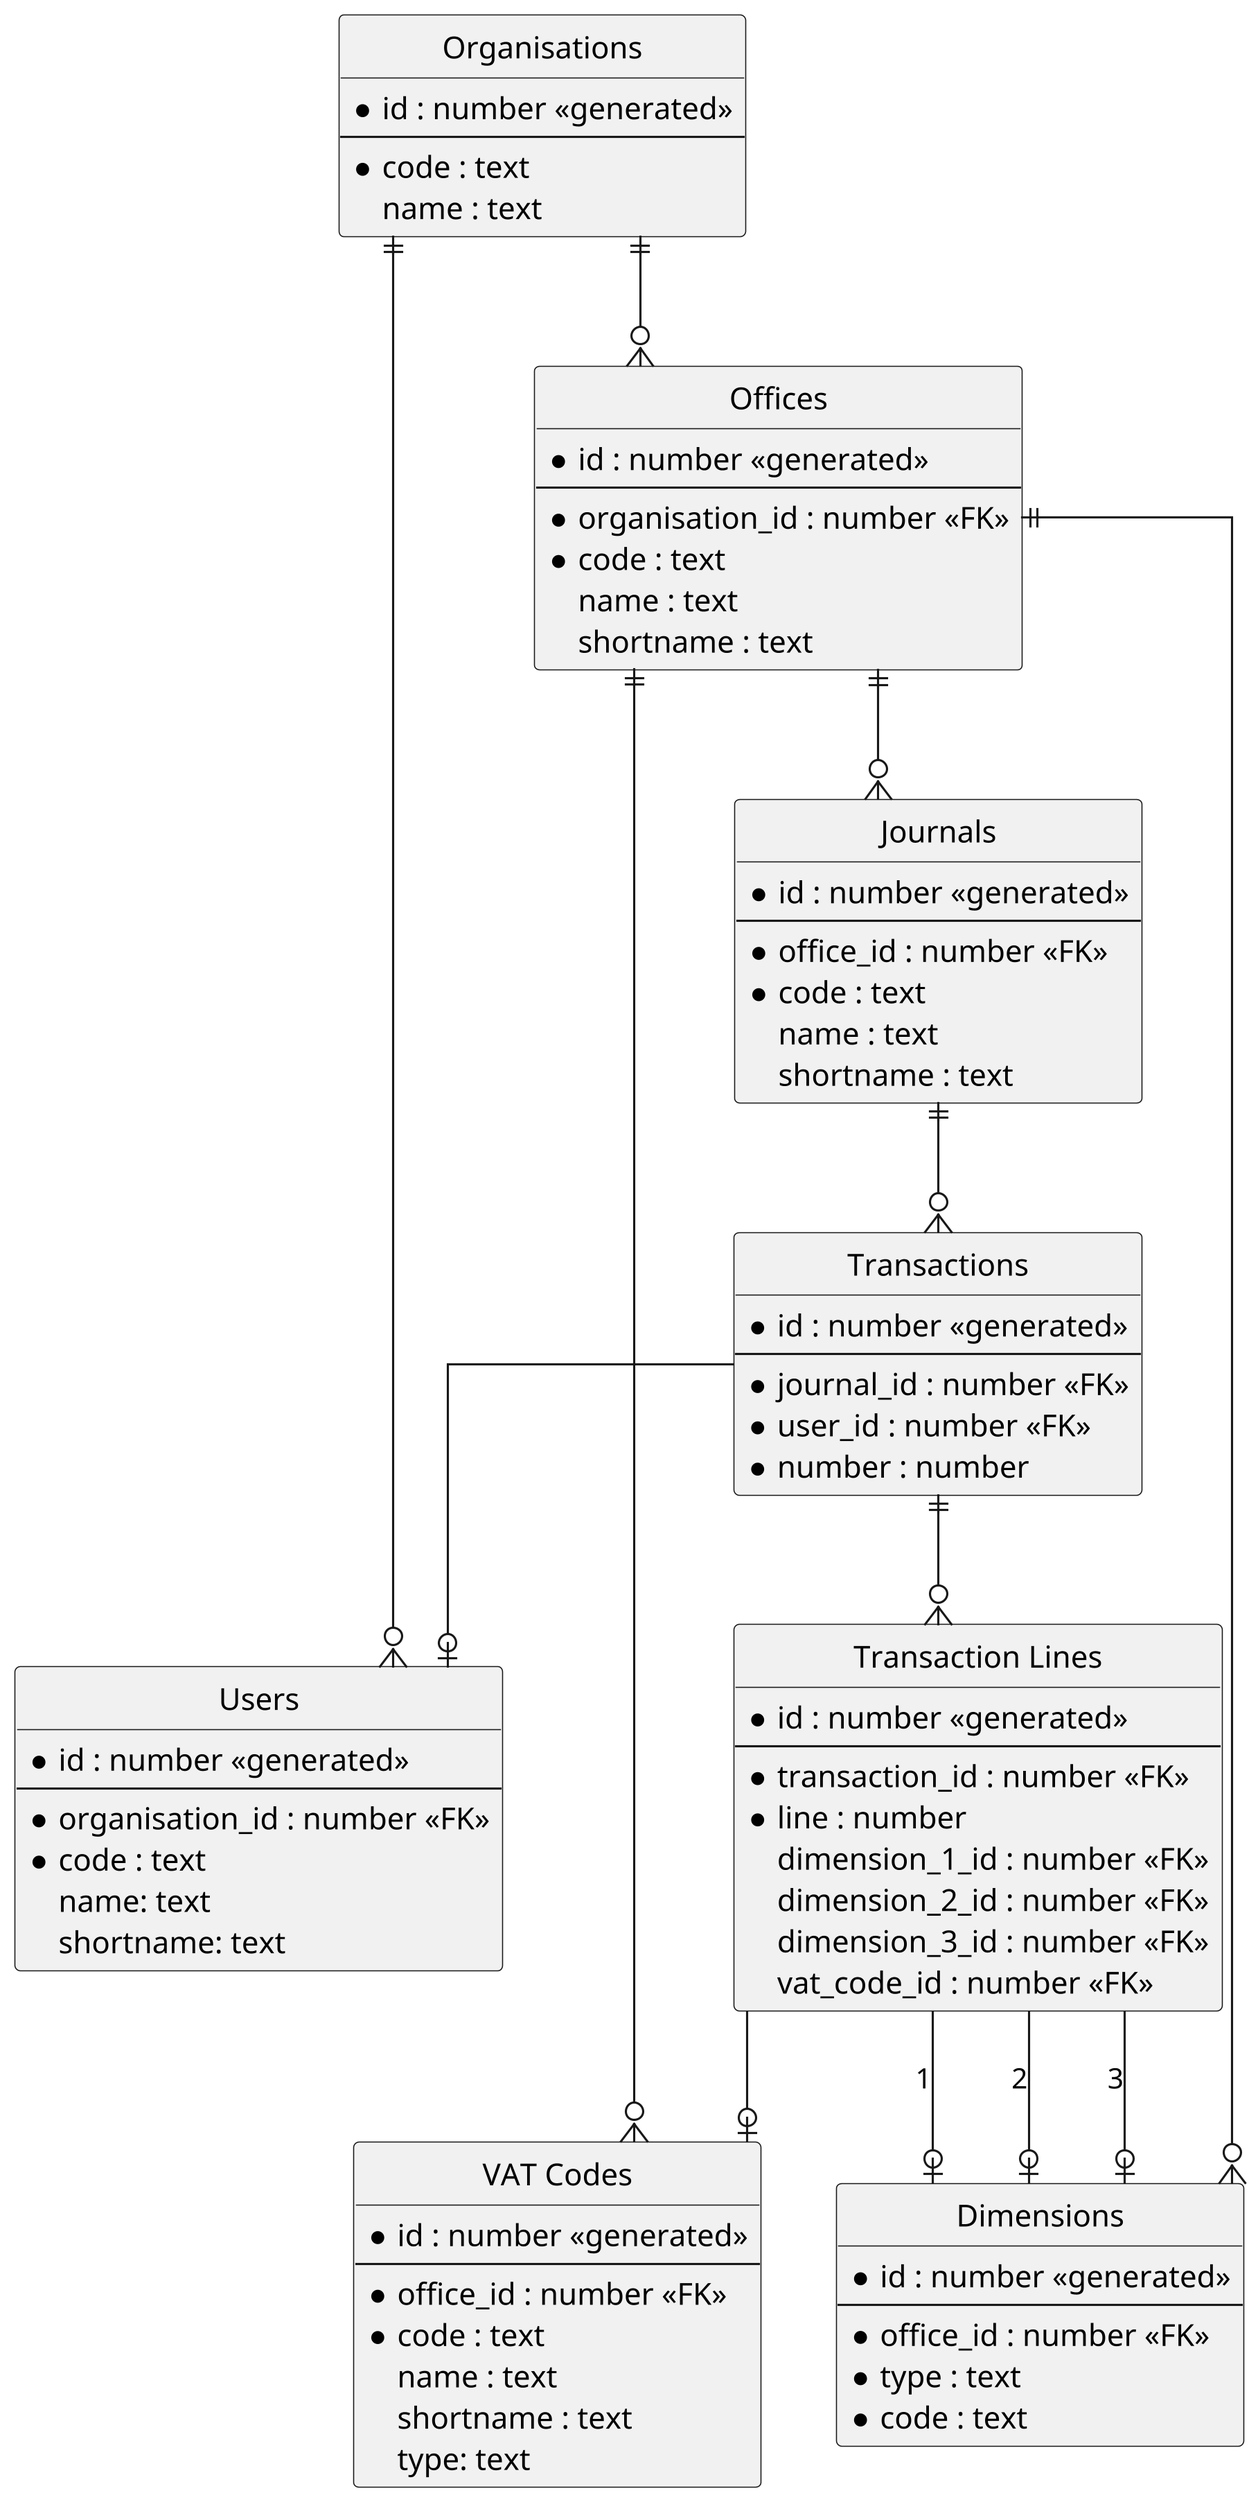 @startuml

' hide the spot
hide circle

' avoid problems with angled crows feet
skinparam linetype ortho

skinparam dpi 300

entity "Organisations" as organisation {
  *id : number <<generated>>
  --
  *code : text
  name : text
}

entity "Users" as user {
  *id : number <<generated>>
  --
  *organisation_id : number <<FK>>
  *code : text
  name: text
  shortname: text
}

entity "Offices" as office {
  *id : number <<generated>>
  --
  *organisation_id : number <<FK>>
  *code : text
  name : text
  shortname : text
}

entity "Journals" as journal {
  *id : number <<generated>>
  --
  *office_id : number <<FK>>
  *code : text
  name : text
  shortname : text
}

entity "Dimensions" as dimension {
  *id : number <<generated>>
  --
  *office_id : number <<FK>>
  *type : text
  *code : text
}

entity "Transactions" as transaction {
  *id : number <<generated>>
  --
  *journal_id : number <<FK>>
  *user_id : number <<FK>>
  *number : number
}

entity "Transaction Lines" as transaction_line {
  *id : number <<generated>>
  --
  *transaction_id : number <<FK>>
  *line : number
  dimension_1_id : number <<FK>>
  dimension_2_id : number <<FK>>
  dimension_3_id : number <<FK>>
  vat_code_id : number <<FK>>
}

entity "VAT Codes" as vat_code {
  *id : number <<generated>>
  --
  *office_id : number <<FK>>
  *code : text
  name : text
  shortname : text
  type: text
}

organisation ||--o{ user
organisation ||--o{ office
office ||--o{ journal
office ||--o{ dimension
office ||--o{ vat_code
journal ||--o{ transaction
transaction ||--o{ transaction_line
transaction --o| user
transaction_line --o| dimension : "1"
transaction_line --o| dimension : "2"
transaction_line --o| dimension : "3"
transaction_line --o| vat_code

@enduml
